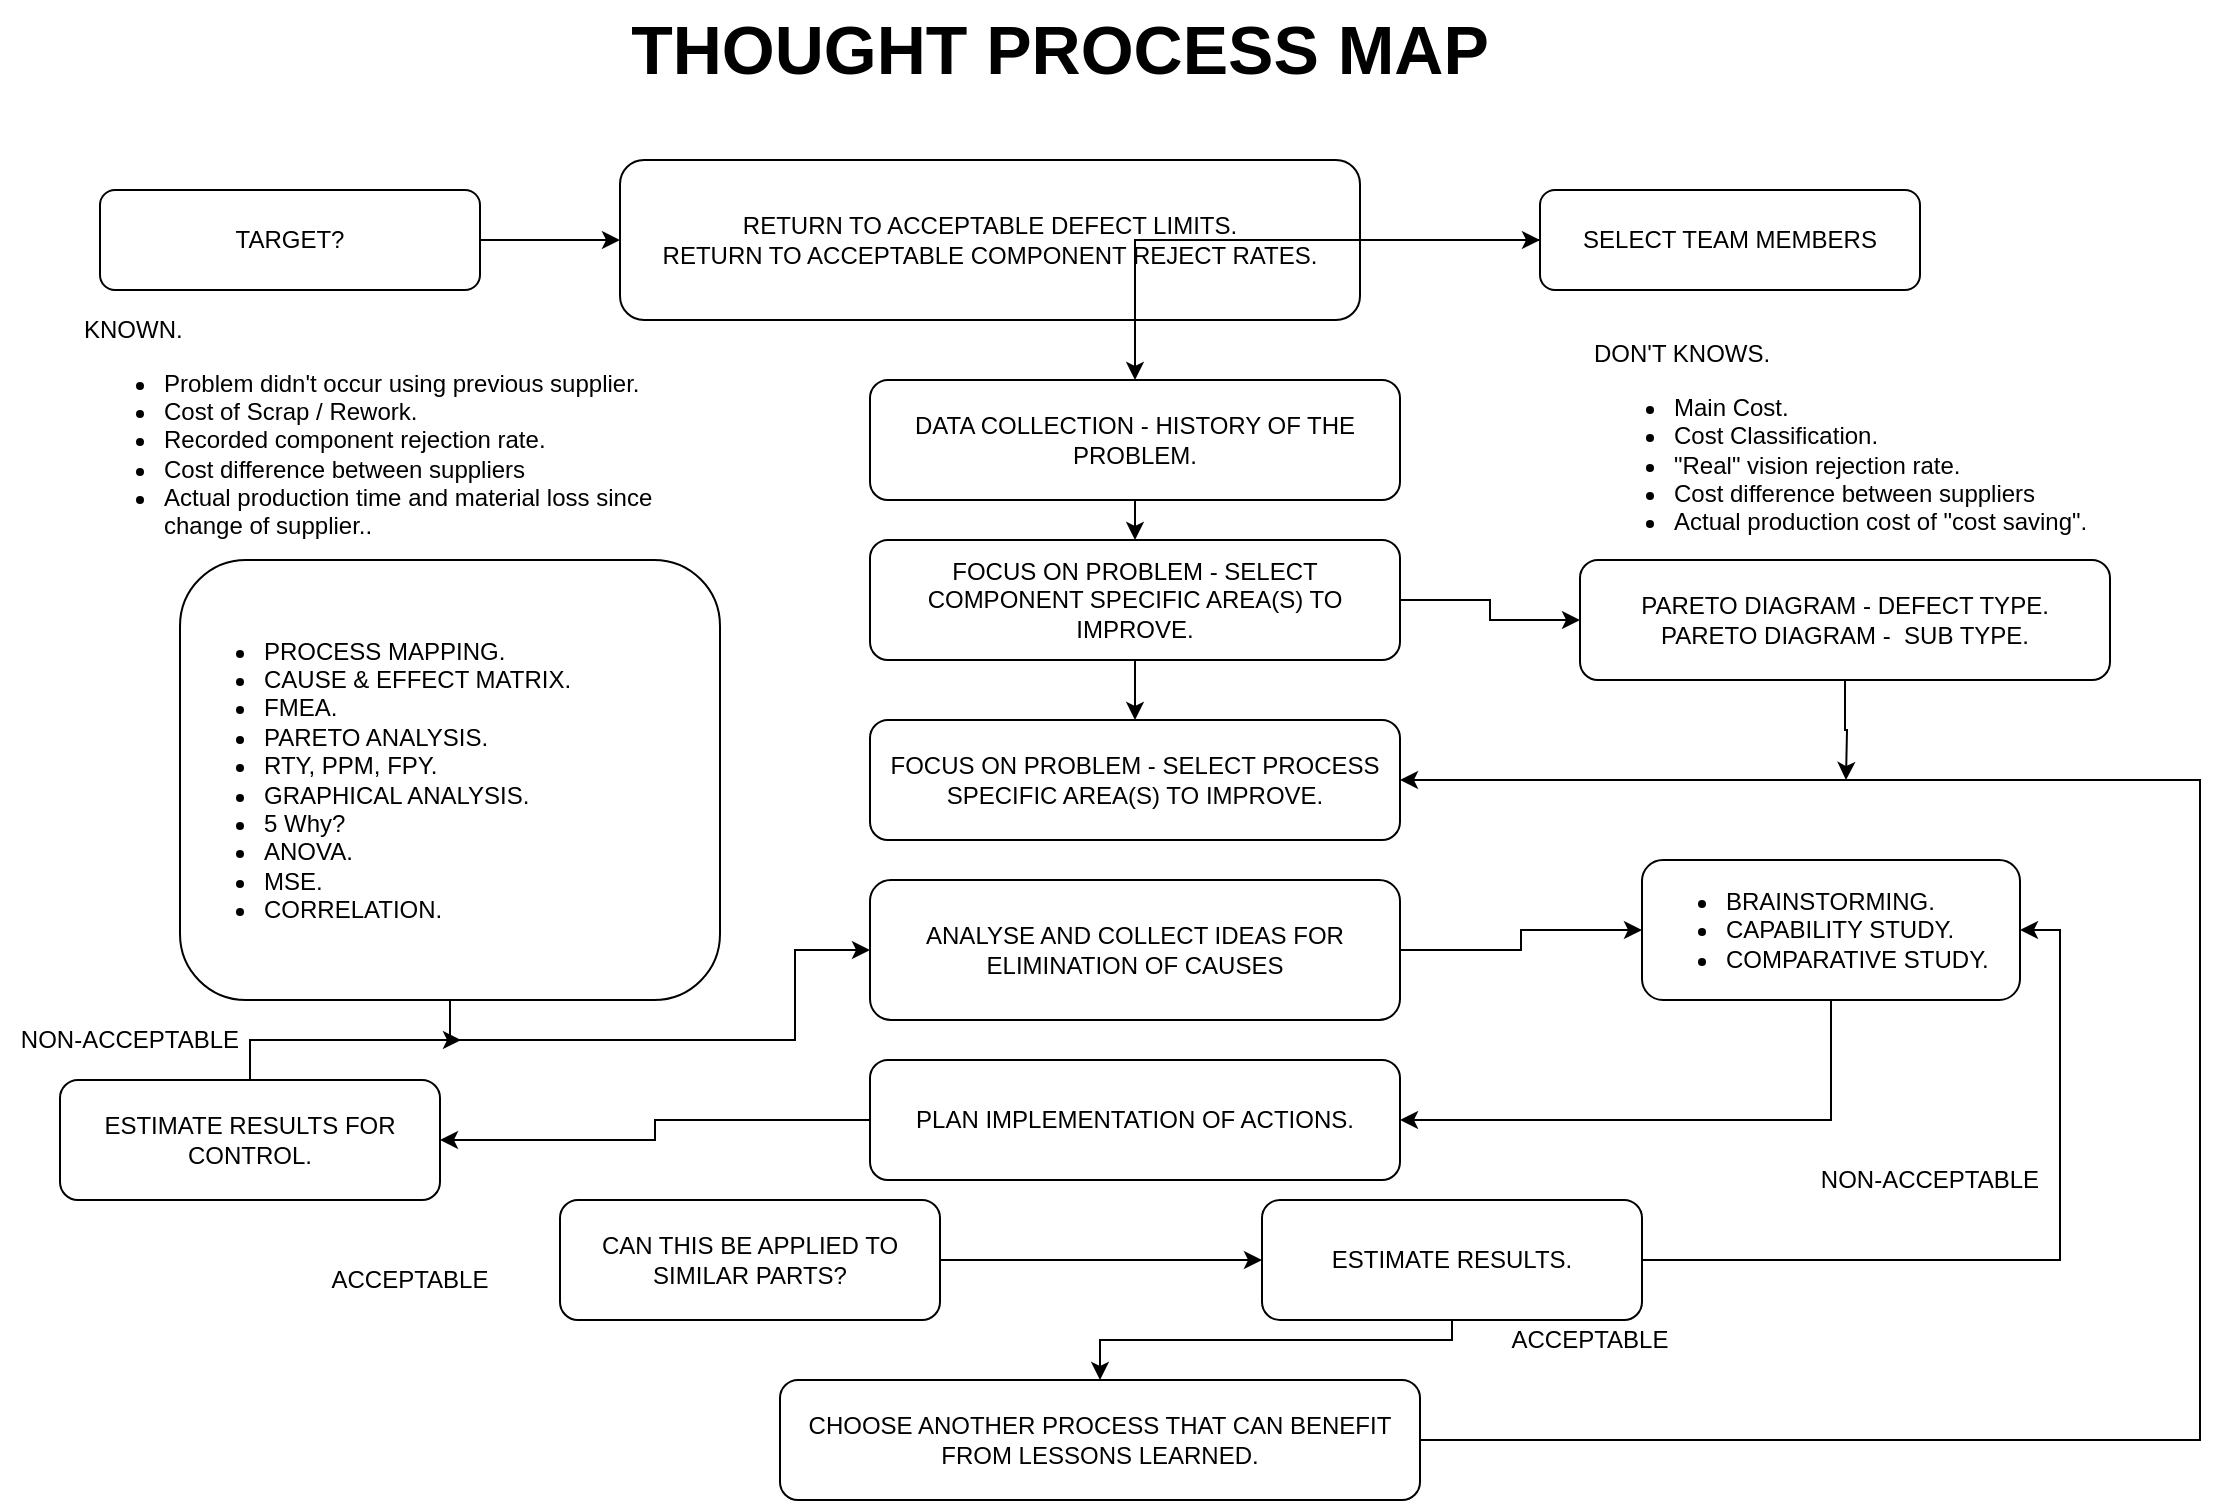 <mxfile version="12.8.5" type="github">
  <diagram id="0b3VQsdESGKxlqXIOIGi" name="Page-1">
    <mxGraphModel dx="1038" dy="548" grid="1" gridSize="10" guides="1" tooltips="1" connect="1" arrows="1" fold="1" page="1" pageScale="1" pageWidth="827" pageHeight="1169" math="0" shadow="0">
      <root>
        <mxCell id="0" />
        <mxCell id="1" parent="0" />
        <mxCell id="elo4PPVINw1dx1NfWVkK-7" value="&lt;b&gt;&lt;font style=&quot;font-size: 34px&quot;&gt;THOUGHT PROCESS MAP&lt;/font&gt;&lt;/b&gt;" style="text;html=1;strokeColor=none;fillColor=none;align=center;verticalAlign=middle;whiteSpace=wrap;rounded=0;" parent="1" vertex="1">
          <mxGeometry x="730" y="230" width="440" height="50" as="geometry" />
        </mxCell>
        <mxCell id="elo4PPVINw1dx1NfWVkK-8" value="&lt;b&gt;&lt;font style=&quot;font-size: 22px&quot;&gt;TARGET&lt;/font&gt;&lt;/b&gt;" style="text;html=1;strokeColor=none;fillColor=none;align=center;verticalAlign=middle;whiteSpace=wrap;rounded=0;" parent="1" vertex="1">
          <mxGeometry x="530" y="330" width="60" height="30" as="geometry" />
        </mxCell>
        <mxCell id="elo4PPVINw1dx1NfWVkK-12" style="edgeStyle=orthogonalEdgeStyle;rounded=0;orthogonalLoop=1;jettySize=auto;html=1;exitX=1;exitY=0.5;exitDx=0;exitDy=0;entryX=0;entryY=0.5;entryDx=0;entryDy=0;" parent="1" source="elo4PPVINw1dx1NfWVkK-9" target="elo4PPVINw1dx1NfWVkK-10" edge="1">
          <mxGeometry relative="1" as="geometry" />
        </mxCell>
        <mxCell id="elo4PPVINw1dx1NfWVkK-9" value="TARGET?" style="rounded=1;whiteSpace=wrap;html=1;" parent="1" vertex="1">
          <mxGeometry x="470" y="325" width="190" height="50" as="geometry" />
        </mxCell>
        <mxCell id="elo4PPVINw1dx1NfWVkK-13" style="edgeStyle=orthogonalEdgeStyle;rounded=0;orthogonalLoop=1;jettySize=auto;html=1;exitX=1;exitY=0.5;exitDx=0;exitDy=0;" parent="1" source="elo4PPVINw1dx1NfWVkK-10" target="elo4PPVINw1dx1NfWVkK-11" edge="1">
          <mxGeometry relative="1" as="geometry" />
        </mxCell>
        <mxCell id="elo4PPVINw1dx1NfWVkK-10" value="RETURN TO ACCEPTABLE DEFECT LIMITS.&lt;br&gt;RETURN TO ACCEPTABLE COMPONENT REJECT RATES." style="rounded=1;whiteSpace=wrap;html=1;" parent="1" vertex="1">
          <mxGeometry x="730" y="310" width="370" height="80" as="geometry" />
        </mxCell>
        <mxCell id="elo4PPVINw1dx1NfWVkK-17" style="edgeStyle=orthogonalEdgeStyle;rounded=0;orthogonalLoop=1;jettySize=auto;html=1;" parent="1" source="elo4PPVINw1dx1NfWVkK-11" target="elo4PPVINw1dx1NfWVkK-14" edge="1">
          <mxGeometry relative="1" as="geometry" />
        </mxCell>
        <mxCell id="elo4PPVINw1dx1NfWVkK-11" value="SELECT TEAM MEMBERS" style="rounded=1;whiteSpace=wrap;html=1;" parent="1" vertex="1">
          <mxGeometry x="1190" y="325" width="190" height="50" as="geometry" />
        </mxCell>
        <mxCell id="elo4PPVINw1dx1NfWVkK-18" style="edgeStyle=orthogonalEdgeStyle;rounded=0;orthogonalLoop=1;jettySize=auto;html=1;exitX=0.5;exitY=1;exitDx=0;exitDy=0;entryX=0.5;entryY=0;entryDx=0;entryDy=0;" parent="1" source="elo4PPVINw1dx1NfWVkK-14" target="elo4PPVINw1dx1NfWVkK-15" edge="1">
          <mxGeometry relative="1" as="geometry" />
        </mxCell>
        <mxCell id="elo4PPVINw1dx1NfWVkK-14" value="DATA COLLECTION - HISTORY OF THE PROBLEM." style="rounded=1;whiteSpace=wrap;html=1;" parent="1" vertex="1">
          <mxGeometry x="855" y="420" width="265" height="60" as="geometry" />
        </mxCell>
        <mxCell id="elo4PPVINw1dx1NfWVkK-20" style="edgeStyle=orthogonalEdgeStyle;rounded=0;orthogonalLoop=1;jettySize=auto;html=1;exitX=0.5;exitY=1;exitDx=0;exitDy=0;entryX=0.5;entryY=0;entryDx=0;entryDy=0;" parent="1" source="elo4PPVINw1dx1NfWVkK-15" target="elo4PPVINw1dx1NfWVkK-19" edge="1">
          <mxGeometry relative="1" as="geometry" />
        </mxCell>
        <mxCell id="elo4PPVINw1dx1NfWVkK-37" style="edgeStyle=orthogonalEdgeStyle;rounded=0;orthogonalLoop=1;jettySize=auto;html=1;exitX=1;exitY=0.5;exitDx=0;exitDy=0;entryX=0;entryY=0.5;entryDx=0;entryDy=0;" parent="1" source="elo4PPVINw1dx1NfWVkK-15" target="elo4PPVINw1dx1NfWVkK-36" edge="1">
          <mxGeometry relative="1" as="geometry" />
        </mxCell>
        <mxCell id="elo4PPVINw1dx1NfWVkK-15" value="FOCUS ON PROBLEM - SELECT COMPONENT SPECIFIC AREA(S) TO IMPROVE." style="rounded=1;whiteSpace=wrap;html=1;" parent="1" vertex="1">
          <mxGeometry x="855" y="500" width="265" height="60" as="geometry" />
        </mxCell>
        <mxCell id="elo4PPVINw1dx1NfWVkK-16" style="edgeStyle=orthogonalEdgeStyle;rounded=0;orthogonalLoop=1;jettySize=auto;html=1;exitX=0.5;exitY=1;exitDx=0;exitDy=0;" parent="1" source="elo4PPVINw1dx1NfWVkK-11" target="elo4PPVINw1dx1NfWVkK-11" edge="1">
          <mxGeometry relative="1" as="geometry" />
        </mxCell>
        <mxCell id="elo4PPVINw1dx1NfWVkK-19" value="FOCUS ON PROBLEM - SELECT PROCESS SPECIFIC AREA(S) TO IMPROVE." style="rounded=1;whiteSpace=wrap;html=1;" parent="1" vertex="1">
          <mxGeometry x="855" y="590" width="265" height="60" as="geometry" />
        </mxCell>
        <mxCell id="elo4PPVINw1dx1NfWVkK-39" style="edgeStyle=orthogonalEdgeStyle;rounded=0;orthogonalLoop=1;jettySize=auto;html=1;exitX=1;exitY=0.5;exitDx=0;exitDy=0;entryX=0;entryY=0.5;entryDx=0;entryDy=0;" parent="1" source="elo4PPVINw1dx1NfWVkK-21" target="elo4PPVINw1dx1NfWVkK-38" edge="1">
          <mxGeometry relative="1" as="geometry" />
        </mxCell>
        <mxCell id="elo4PPVINw1dx1NfWVkK-21" value="ANALYSE AND COLLECT IDEAS FOR ELIMINATION OF CAUSES" style="rounded=1;whiteSpace=wrap;html=1;" parent="1" vertex="1">
          <mxGeometry x="855" y="670" width="265" height="70" as="geometry" />
        </mxCell>
        <mxCell id="elo4PPVINw1dx1NfWVkK-42" style="edgeStyle=orthogonalEdgeStyle;rounded=0;orthogonalLoop=1;jettySize=auto;html=1;exitX=0;exitY=0.5;exitDx=0;exitDy=0;entryX=1;entryY=0.5;entryDx=0;entryDy=0;" parent="1" source="elo4PPVINw1dx1NfWVkK-22" target="elo4PPVINw1dx1NfWVkK-28" edge="1">
          <mxGeometry relative="1" as="geometry" />
        </mxCell>
        <mxCell id="elo4PPVINw1dx1NfWVkK-22" value="PLAN IMPLEMENTATION OF ACTIONS." style="rounded=1;whiteSpace=wrap;html=1;" parent="1" vertex="1">
          <mxGeometry x="855" y="760" width="265" height="60" as="geometry" />
        </mxCell>
        <mxCell id="elo4PPVINw1dx1NfWVkK-44" style="edgeStyle=orthogonalEdgeStyle;rounded=0;orthogonalLoop=1;jettySize=auto;html=1;exitX=1;exitY=0.5;exitDx=0;exitDy=0;entryX=1;entryY=0.5;entryDx=0;entryDy=0;" parent="1" source="elo4PPVINw1dx1NfWVkK-23" target="elo4PPVINw1dx1NfWVkK-19" edge="1">
          <mxGeometry relative="1" as="geometry">
            <Array as="points">
              <mxPoint x="1520" y="950" />
              <mxPoint x="1520" y="620" />
            </Array>
          </mxGeometry>
        </mxCell>
        <mxCell id="elo4PPVINw1dx1NfWVkK-23" value="CHOOSE ANOTHER PROCESS THAT CAN BENEFIT FROM LESSONS LEARNED." style="rounded=1;whiteSpace=wrap;html=1;" parent="1" vertex="1">
          <mxGeometry x="810" y="920" width="320" height="60" as="geometry" />
        </mxCell>
        <mxCell id="elo4PPVINw1dx1NfWVkK-26" style="edgeStyle=orthogonalEdgeStyle;rounded=0;orthogonalLoop=1;jettySize=auto;html=1;exitX=1;exitY=0.5;exitDx=0;exitDy=0;" parent="1" source="elo4PPVINw1dx1NfWVkK-24" target="elo4PPVINw1dx1NfWVkK-25" edge="1">
          <mxGeometry relative="1" as="geometry" />
        </mxCell>
        <mxCell id="elo4PPVINw1dx1NfWVkK-24" value="CAN THIS BE APPLIED TO SIMILAR PARTS?" style="rounded=1;whiteSpace=wrap;html=1;" parent="1" vertex="1">
          <mxGeometry x="700" y="830" width="190" height="60" as="geometry" />
        </mxCell>
        <mxCell id="elo4PPVINw1dx1NfWVkK-27" style="edgeStyle=orthogonalEdgeStyle;rounded=0;orthogonalLoop=1;jettySize=auto;html=1;exitX=0.5;exitY=1;exitDx=0;exitDy=0;entryX=0.5;entryY=0;entryDx=0;entryDy=0;" parent="1" source="elo4PPVINw1dx1NfWVkK-25" target="elo4PPVINw1dx1NfWVkK-23" edge="1">
          <mxGeometry relative="1" as="geometry">
            <Array as="points">
              <mxPoint x="1146" y="900" />
              <mxPoint x="970" y="900" />
            </Array>
          </mxGeometry>
        </mxCell>
        <mxCell id="elo4PPVINw1dx1NfWVkK-43" style="edgeStyle=orthogonalEdgeStyle;rounded=0;orthogonalLoop=1;jettySize=auto;html=1;exitX=1;exitY=0.5;exitDx=0;exitDy=0;entryX=1;entryY=0.5;entryDx=0;entryDy=0;" parent="1" source="elo4PPVINw1dx1NfWVkK-25" target="elo4PPVINw1dx1NfWVkK-38" edge="1">
          <mxGeometry relative="1" as="geometry" />
        </mxCell>
        <mxCell id="elo4PPVINw1dx1NfWVkK-25" value="ESTIMATE RESULTS." style="rounded=1;whiteSpace=wrap;html=1;" parent="1" vertex="1">
          <mxGeometry x="1051" y="830" width="190" height="60" as="geometry" />
        </mxCell>
        <mxCell id="elo4PPVINw1dx1NfWVkK-31" style="edgeStyle=orthogonalEdgeStyle;rounded=0;orthogonalLoop=1;jettySize=auto;html=1;exitX=0.5;exitY=0;exitDx=0;exitDy=0;" parent="1" source="elo4PPVINw1dx1NfWVkK-28" edge="1">
          <mxGeometry relative="1" as="geometry">
            <mxPoint x="650" y="750" as="targetPoint" />
          </mxGeometry>
        </mxCell>
        <mxCell id="elo4PPVINw1dx1NfWVkK-28" value="ESTIMATE RESULTS FOR CONTROL." style="rounded=1;whiteSpace=wrap;html=1;" parent="1" vertex="1">
          <mxGeometry x="450" y="770" width="190" height="60" as="geometry" />
        </mxCell>
        <mxCell id="elo4PPVINw1dx1NfWVkK-30" style="edgeStyle=orthogonalEdgeStyle;rounded=0;orthogonalLoop=1;jettySize=auto;html=1;exitX=0.5;exitY=1;exitDx=0;exitDy=0;entryX=0;entryY=0.5;entryDx=0;entryDy=0;" parent="1" source="elo4PPVINw1dx1NfWVkK-29" target="elo4PPVINw1dx1NfWVkK-21" edge="1">
          <mxGeometry relative="1" as="geometry" />
        </mxCell>
        <mxCell id="elo4PPVINw1dx1NfWVkK-29" value="&lt;ul&gt;&lt;li&gt;PROCESS MAPPING.&lt;/li&gt;&lt;li&gt;CAUSE &amp;amp; EFFECT MATRIX.&lt;/li&gt;&lt;li&gt;FMEA.&lt;/li&gt;&lt;li&gt;PARETO ANALYSIS.&lt;/li&gt;&lt;li&gt;RTY, PPM, FPY.&lt;/li&gt;&lt;li&gt;GRAPHICAL ANALYSIS.&lt;/li&gt;&lt;li&gt;5 Why?&amp;nbsp;&lt;/li&gt;&lt;li&gt;ANOVA.&lt;/li&gt;&lt;li&gt;MSE.&lt;/li&gt;&lt;li&gt;CORRELATION.&lt;/li&gt;&lt;/ul&gt;" style="rounded=1;whiteSpace=wrap;html=1;align=left;" parent="1" vertex="1">
          <mxGeometry x="510" y="510" width="270" height="220" as="geometry" />
        </mxCell>
        <mxCell id="elo4PPVINw1dx1NfWVkK-32" value="NON-ACCEPTABLE" style="text;html=1;strokeColor=none;fillColor=none;align=center;verticalAlign=middle;whiteSpace=wrap;rounded=0;" parent="1" vertex="1">
          <mxGeometry x="420" y="740" width="130" height="20" as="geometry" />
        </mxCell>
        <mxCell id="elo4PPVINw1dx1NfWVkK-33" value="NON-ACCEPTABLE" style="text;html=1;strokeColor=none;fillColor=none;align=center;verticalAlign=middle;whiteSpace=wrap;rounded=0;" parent="1" vertex="1">
          <mxGeometry x="1320" y="810" width="130" height="20" as="geometry" />
        </mxCell>
        <mxCell id="elo4PPVINw1dx1NfWVkK-34" value="ACCEPTABLE" style="text;html=1;strokeColor=none;fillColor=none;align=center;verticalAlign=middle;whiteSpace=wrap;rounded=0;" parent="1" vertex="1">
          <mxGeometry x="560" y="860" width="130" height="20" as="geometry" />
        </mxCell>
        <mxCell id="elo4PPVINw1dx1NfWVkK-35" value="ACCEPTABLE" style="text;html=1;strokeColor=none;fillColor=none;align=center;verticalAlign=middle;whiteSpace=wrap;rounded=0;" parent="1" vertex="1">
          <mxGeometry x="1150" y="890" width="130" height="20" as="geometry" />
        </mxCell>
        <mxCell id="elo4PPVINw1dx1NfWVkK-45" style="edgeStyle=orthogonalEdgeStyle;rounded=0;orthogonalLoop=1;jettySize=auto;html=1;exitX=0.5;exitY=1;exitDx=0;exitDy=0;" parent="1" source="elo4PPVINw1dx1NfWVkK-36" edge="1">
          <mxGeometry relative="1" as="geometry">
            <mxPoint x="1343" y="620" as="targetPoint" />
          </mxGeometry>
        </mxCell>
        <mxCell id="elo4PPVINw1dx1NfWVkK-36" value="PARETO DIAGRAM - DEFECT TYPE.&lt;br&gt;PARETO DIAGRAM -&amp;nbsp; SUB TYPE." style="rounded=1;whiteSpace=wrap;html=1;" parent="1" vertex="1">
          <mxGeometry x="1210" y="510" width="265" height="60" as="geometry" />
        </mxCell>
        <mxCell id="elo4PPVINw1dx1NfWVkK-40" style="edgeStyle=orthogonalEdgeStyle;rounded=0;orthogonalLoop=1;jettySize=auto;html=1;exitX=0.5;exitY=1;exitDx=0;exitDy=0;entryX=1;entryY=0.5;entryDx=0;entryDy=0;" parent="1" source="elo4PPVINw1dx1NfWVkK-38" target="elo4PPVINw1dx1NfWVkK-22" edge="1">
          <mxGeometry relative="1" as="geometry" />
        </mxCell>
        <mxCell id="elo4PPVINw1dx1NfWVkK-38" value="&lt;ul&gt;&lt;li&gt;BRAINSTORMING.&lt;/li&gt;&lt;li&gt;CAPABILITY STUDY.&lt;/li&gt;&lt;li&gt;COMPARATIVE STUDY.&lt;/li&gt;&lt;/ul&gt;" style="rounded=1;whiteSpace=wrap;html=1;align=left;" parent="1" vertex="1">
          <mxGeometry x="1241" y="660" width="189" height="70" as="geometry" />
        </mxCell>
        <mxCell id="wV93ikqvJ5ph0jhUVqBz-2" value="DON&#39;T KNOWS.&lt;br&gt;&lt;ul&gt;&lt;li&gt;Main Cost.&lt;/li&gt;&lt;li&gt;Cost Classification.&lt;/li&gt;&lt;li&gt;&quot;Real&quot; vision rejection rate.&lt;/li&gt;&lt;li&gt;Cost difference between suppliers&lt;/li&gt;&lt;li&gt;Actual production cost of &quot;cost saving&quot;.&lt;/li&gt;&lt;/ul&gt;" style="text;html=1;strokeColor=none;fillColor=none;align=left;verticalAlign=middle;whiteSpace=wrap;rounded=0;" vertex="1" parent="1">
          <mxGeometry x="1215" y="380" width="260" height="150" as="geometry" />
        </mxCell>
        <mxCell id="wV93ikqvJ5ph0jhUVqBz-4" value="KNOWN.&lt;br&gt;&lt;ul&gt;&lt;li&gt;Problem didn&#39;t occur using previous supplier.&lt;/li&gt;&lt;li&gt;Cost of Scrap / Rework.&lt;/li&gt;&lt;li&gt;Recorded component rejection rate.&lt;/li&gt;&lt;li&gt;Cost difference between suppliers&lt;/li&gt;&lt;li&gt;Actual production time and material loss since change of supplier..&lt;/li&gt;&lt;/ul&gt;" style="text;html=1;strokeColor=none;fillColor=none;align=left;verticalAlign=middle;whiteSpace=wrap;rounded=0;" vertex="1" parent="1">
          <mxGeometry x="460" y="375" width="300" height="150" as="geometry" />
        </mxCell>
      </root>
    </mxGraphModel>
  </diagram>
</mxfile>
